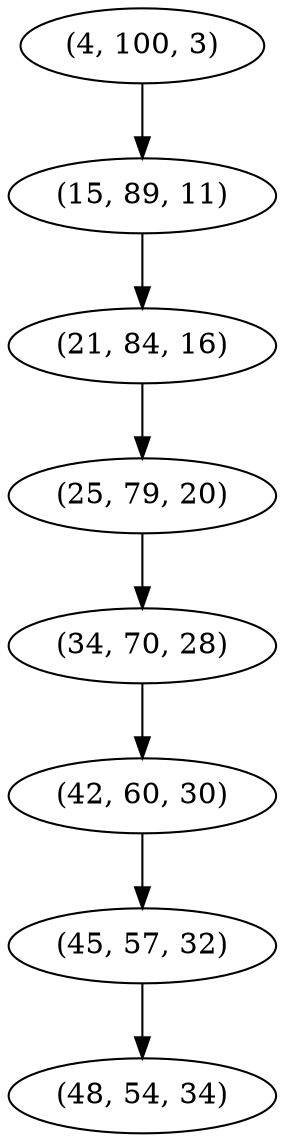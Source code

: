 digraph tree {
    "(4, 100, 3)";
    "(15, 89, 11)";
    "(21, 84, 16)";
    "(25, 79, 20)";
    "(34, 70, 28)";
    "(42, 60, 30)";
    "(45, 57, 32)";
    "(48, 54, 34)";
    "(4, 100, 3)" -> "(15, 89, 11)";
    "(15, 89, 11)" -> "(21, 84, 16)";
    "(21, 84, 16)" -> "(25, 79, 20)";
    "(25, 79, 20)" -> "(34, 70, 28)";
    "(34, 70, 28)" -> "(42, 60, 30)";
    "(42, 60, 30)" -> "(45, 57, 32)";
    "(45, 57, 32)" -> "(48, 54, 34)";
}
